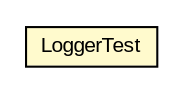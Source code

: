 #!/usr/local/bin/dot
#
# Class diagram 
# Generated by UMLGraph version R5_6-24-gf6e263 (http://www.umlgraph.org/)
#

digraph G {
	edge [fontname="arial",fontsize=10,labelfontname="arial",labelfontsize=10];
	node [fontname="arial",fontsize=10,shape=plaintext];
	nodesep=0.25;
	ranksep=0.5;
	// org.miloss.fgsms.common.LoggerTest
	c1775 [label=<<table title="org.miloss.fgsms.common.LoggerTest" border="0" cellborder="1" cellspacing="0" cellpadding="2" port="p" bgcolor="lemonChiffon" href="./LoggerTest.html">
		<tr><td><table border="0" cellspacing="0" cellpadding="1">
<tr><td align="center" balign="center"> LoggerTest </td></tr>
		</table></td></tr>
		</table>>, URL="./LoggerTest.html", fontname="arial", fontcolor="black", fontsize=10.0];
}


